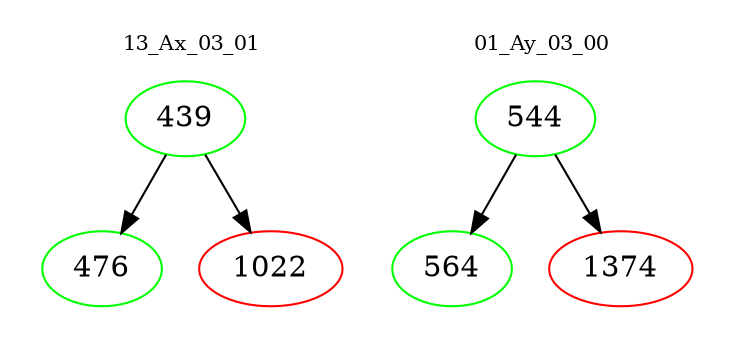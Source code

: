 digraph{
subgraph cluster_0 {
color = white
label = "13_Ax_03_01";
fontsize=10;
T0_439 [label="439", color="green"]
T0_439 -> T0_476 [color="black"]
T0_476 [label="476", color="green"]
T0_439 -> T0_1022 [color="black"]
T0_1022 [label="1022", color="red"]
}
subgraph cluster_1 {
color = white
label = "01_Ay_03_00";
fontsize=10;
T1_544 [label="544", color="green"]
T1_544 -> T1_564 [color="black"]
T1_564 [label="564", color="green"]
T1_544 -> T1_1374 [color="black"]
T1_1374 [label="1374", color="red"]
}
}
